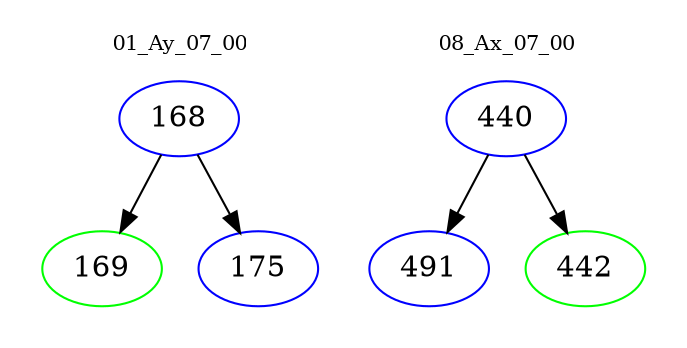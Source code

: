 digraph{
subgraph cluster_0 {
color = white
label = "01_Ay_07_00";
fontsize=10;
T0_168 [label="168", color="blue"]
T0_168 -> T0_169 [color="black"]
T0_169 [label="169", color="green"]
T0_168 -> T0_175 [color="black"]
T0_175 [label="175", color="blue"]
}
subgraph cluster_1 {
color = white
label = "08_Ax_07_00";
fontsize=10;
T1_440 [label="440", color="blue"]
T1_440 -> T1_491 [color="black"]
T1_491 [label="491", color="blue"]
T1_440 -> T1_442 [color="black"]
T1_442 [label="442", color="green"]
}
}
